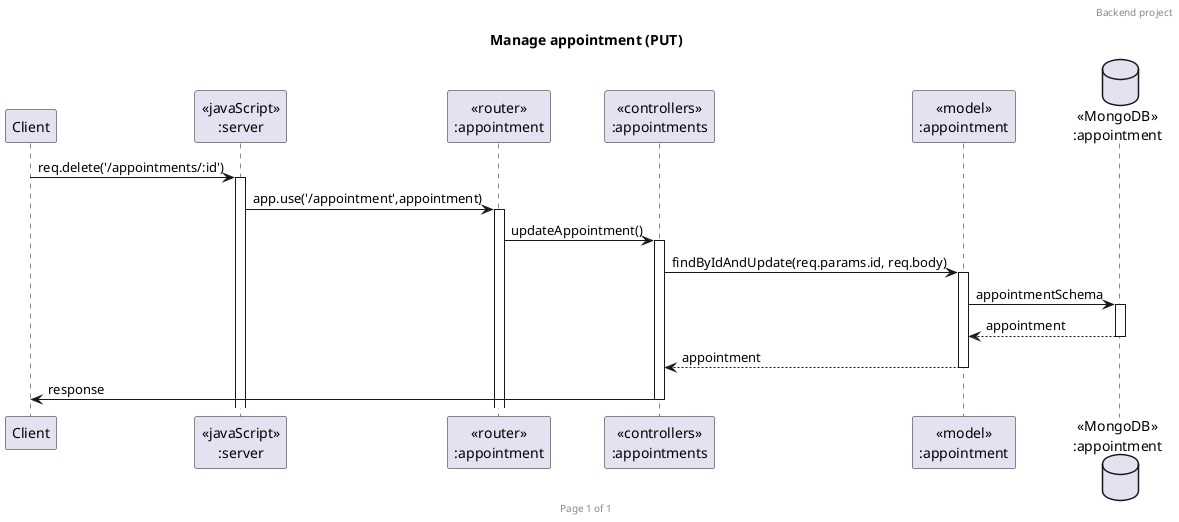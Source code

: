 @startuml Manage appointment (PUT)

header Backend project 
footer Page %page% of %lastpage%
title "Manage appointment (PUT)"

participant "Client" as client
participant "<<javaScript>>\n:server" as server
participant "<<router>>\n:appointment" as routerappointment
participant "<<controllers>>\n:appointments" as controllerappointment
participant "<<model>>\n:appointment" as modelappointment
database "<<MongoDB>>\n:appointment" as appointmentDatabase

client->server ++:req.delete('/appointments/:id')
server->routerappointment ++:app.use('/appointment',appointment)
routerappointment -> controllerappointment ++:updateAppointment()
controllerappointment->modelappointment ++:findByIdAndUpdate(req.params.id, req.body)
modelappointment ->appointmentDatabase ++: appointmentSchema
appointmentDatabase --> modelappointment --: appointment
controllerappointment <-- modelappointment --: appointment
controllerappointment->client --:response

@enduml
